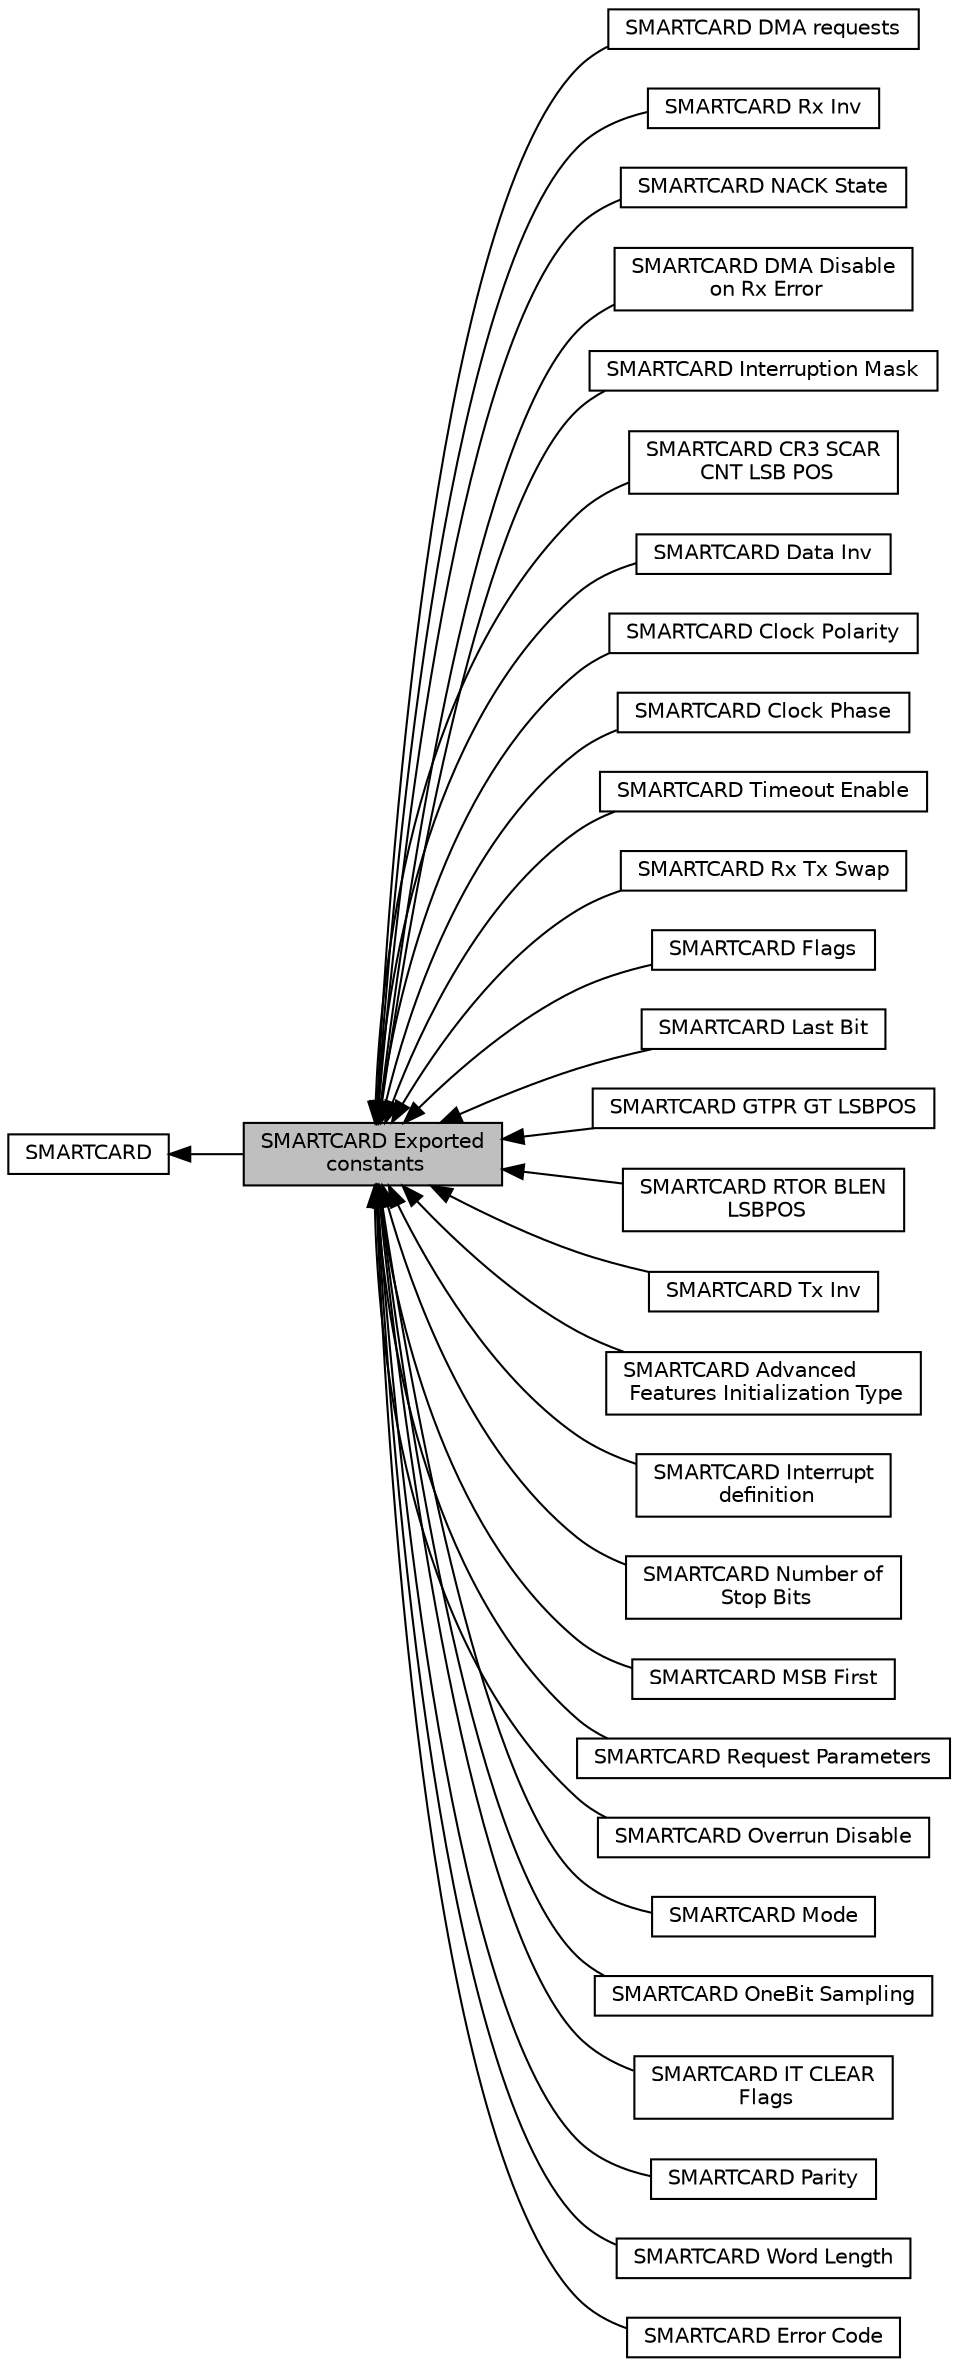 digraph "SMARTCARD Exported constants"
{
  edge [fontname="Helvetica",fontsize="10",labelfontname="Helvetica",labelfontsize="10"];
  node [fontname="Helvetica",fontsize="10",shape=record];
  rankdir=LR;
  Node13 [label="SMARTCARD DMA requests",height=0.2,width=0.4,color="black", fillcolor="white", style="filled",URL="$group___s_m_a_r_t_c_a_r_d___d_m_a___requests.html"];
  Node16 [label="SMARTCARD Rx Inv",height=0.2,width=0.4,color="black", fillcolor="white", style="filled",URL="$group___s_m_a_r_t_c_a_r_d___rx___inv.html"];
  Node11 [label="SMARTCARD NACK State",height=0.2,width=0.4,color="black", fillcolor="white", style="filled",URL="$group___s_m_a_r_t_c_a_r_d___n_a_c_k___state.html"];
  Node20 [label="SMARTCARD DMA Disable\l on Rx Error",height=0.2,width=0.4,color="black", fillcolor="white", style="filled",URL="$group___s_m_a_r_t_c_a_r_d___d_m_a___disable__on___rx___error.html"];
  Node29 [label="SMARTCARD Interruption Mask",height=0.2,width=0.4,color="black", fillcolor="white", style="filled",URL="$group___s_m_a_r_t_c_a_r_d___interruption___mask.html"];
  Node26 [label="SMARTCARD CR3 SCAR\l CNT LSB POS",height=0.2,width=0.4,color="black", fillcolor="white", style="filled",URL="$group___s_m_a_r_t_c_a_r_d___c_r3___s_c_a_r___c_n_t___l_s_b___p_o_s.html"];
  Node17 [label="SMARTCARD Data Inv",height=0.2,width=0.4,color="black", fillcolor="white", style="filled",URL="$group___s_m_a_r_t_c_a_r_d___data___inv.html"];
  Node7 [label="SMARTCARD Clock Polarity",height=0.2,width=0.4,color="black", fillcolor="white", style="filled",URL="$group___s_m_a_r_t_c_a_r_d___clock___polarity.html"];
  Node8 [label="SMARTCARD Clock Phase",height=0.2,width=0.4,color="black", fillcolor="white", style="filled",URL="$group___s_m_a_r_t_c_a_r_d___clock___phase.html"];
  Node12 [label="SMARTCARD Timeout Enable",height=0.2,width=0.4,color="black", fillcolor="white", style="filled",URL="$group___s_m_a_r_t_c_a_r_d___timeout___enable.html"];
  Node18 [label="SMARTCARD Rx Tx Swap",height=0.2,width=0.4,color="black", fillcolor="white", style="filled",URL="$group___s_m_a_r_t_c_a_r_d___rx___tx___swap.html"];
  Node22 [label="SMARTCARD Flags",height=0.2,width=0.4,color="black", fillcolor="white", style="filled",URL="$group___smart_card___flags.html",tooltip="   Elements values convention: 0xXXXX  "];
  Node1 [label="SMARTCARD",height=0.2,width=0.4,color="black", fillcolor="white", style="filled",URL="$group___s_m_a_r_t_c_a_r_d.html",tooltip="HAL SMARTCARD module driver. "];
  Node9 [label="SMARTCARD Last Bit",height=0.2,width=0.4,color="black", fillcolor="white", style="filled",URL="$group___s_m_a_r_t_c_a_r_d___last___bit.html"];
  Node27 [label="SMARTCARD GTPR GT LSBPOS",height=0.2,width=0.4,color="black", fillcolor="white", style="filled",URL="$group___s_m_a_r_t_c_a_r_d___g_t_p_r___g_t___l_s_b_p_o_s.html"];
  Node28 [label="SMARTCARD RTOR BLEN\l LSBPOS",height=0.2,width=0.4,color="black", fillcolor="white", style="filled",URL="$group___s_m_a_r_t_c_a_r_d___r_t_o_r___b_l_e_n___l_s_b_p_o_s.html"];
  Node15 [label="SMARTCARD Tx Inv",height=0.2,width=0.4,color="black", fillcolor="white", style="filled",URL="$group___s_m_a_r_t_c_a_r_d___tx___inv.html"];
  Node14 [label="SMARTCARD Advanced\l Features Initialization Type",height=0.2,width=0.4,color="black", fillcolor="white", style="filled",URL="$group___s_m_a_r_t_c_a_r_d___advanced___features___initialization___type.html"];
  Node23 [label="SMARTCARD Interrupt\l definition",height=0.2,width=0.4,color="black", fillcolor="white", style="filled",URL="$group___s_m_a_r_t_c_a_r_d___interrupt__definition.html",tooltip="   Elements values convention: 0000ZZZZ0XXYYYYYb  "];
  Node4 [label="SMARTCARD Number of\l Stop Bits",height=0.2,width=0.4,color="black", fillcolor="white", style="filled",URL="$group___s_m_a_r_t_c_a_r_d___stop___bits.html"];
  Node21 [label="SMARTCARD MSB First",height=0.2,width=0.4,color="black", fillcolor="white", style="filled",URL="$group___s_m_a_r_t_c_a_r_d___m_s_b___first.html"];
  Node25 [label="SMARTCARD Request Parameters",height=0.2,width=0.4,color="black", fillcolor="white", style="filled",URL="$group___s_m_a_r_t_c_a_r_d___request___parameters.html"];
  Node19 [label="SMARTCARD Overrun Disable",height=0.2,width=0.4,color="black", fillcolor="white", style="filled",URL="$group___s_m_a_r_t_c_a_r_d___overrun___disable.html"];
  Node6 [label="SMARTCARD Mode",height=0.2,width=0.4,color="black", fillcolor="white", style="filled",URL="$group___s_m_a_r_t_c_a_r_d___mode.html"];
  Node0 [label="SMARTCARD Exported\l constants",height=0.2,width=0.4,color="black", fillcolor="grey75", style="filled", fontcolor="black"];
  Node10 [label="SMARTCARD OneBit Sampling",height=0.2,width=0.4,color="black", fillcolor="white", style="filled",URL="$group___s_m_a_r_t_c_a_r_d___one_bit___sampling.html"];
  Node24 [label="SMARTCARD IT CLEAR\l Flags",height=0.2,width=0.4,color="black", fillcolor="white", style="filled",URL="$group___s_m_a_r_t_c_a_r_d___i_t___c_l_e_a_r___flags.html"];
  Node5 [label="SMARTCARD Parity",height=0.2,width=0.4,color="black", fillcolor="white", style="filled",URL="$group___s_m_a_r_t_c_a_r_d___parity.html"];
  Node3 [label="SMARTCARD Word Length",height=0.2,width=0.4,color="black", fillcolor="white", style="filled",URL="$group___s_m_a_r_t_c_a_r_d___word___length.html"];
  Node2 [label="SMARTCARD Error Code",height=0.2,width=0.4,color="black", fillcolor="white", style="filled",URL="$group___s_m_a_r_t_c_a_r_d___error___code.html",tooltip="SMARTCARD Error Code. "];
  Node1->Node0 [shape=plaintext, dir="back", style="solid"];
  Node0->Node2 [shape=plaintext, dir="back", style="solid"];
  Node0->Node3 [shape=plaintext, dir="back", style="solid"];
  Node0->Node4 [shape=plaintext, dir="back", style="solid"];
  Node0->Node5 [shape=plaintext, dir="back", style="solid"];
  Node0->Node6 [shape=plaintext, dir="back", style="solid"];
  Node0->Node7 [shape=plaintext, dir="back", style="solid"];
  Node0->Node8 [shape=plaintext, dir="back", style="solid"];
  Node0->Node9 [shape=plaintext, dir="back", style="solid"];
  Node0->Node10 [shape=plaintext, dir="back", style="solid"];
  Node0->Node11 [shape=plaintext, dir="back", style="solid"];
  Node0->Node12 [shape=plaintext, dir="back", style="solid"];
  Node0->Node13 [shape=plaintext, dir="back", style="solid"];
  Node0->Node14 [shape=plaintext, dir="back", style="solid"];
  Node0->Node15 [shape=plaintext, dir="back", style="solid"];
  Node0->Node16 [shape=plaintext, dir="back", style="solid"];
  Node0->Node17 [shape=plaintext, dir="back", style="solid"];
  Node0->Node18 [shape=plaintext, dir="back", style="solid"];
  Node0->Node19 [shape=plaintext, dir="back", style="solid"];
  Node0->Node20 [shape=plaintext, dir="back", style="solid"];
  Node0->Node21 [shape=plaintext, dir="back", style="solid"];
  Node0->Node22 [shape=plaintext, dir="back", style="solid"];
  Node0->Node23 [shape=plaintext, dir="back", style="solid"];
  Node0->Node24 [shape=plaintext, dir="back", style="solid"];
  Node0->Node25 [shape=plaintext, dir="back", style="solid"];
  Node0->Node26 [shape=plaintext, dir="back", style="solid"];
  Node0->Node27 [shape=plaintext, dir="back", style="solid"];
  Node0->Node28 [shape=plaintext, dir="back", style="solid"];
  Node0->Node29 [shape=plaintext, dir="back", style="solid"];
}
